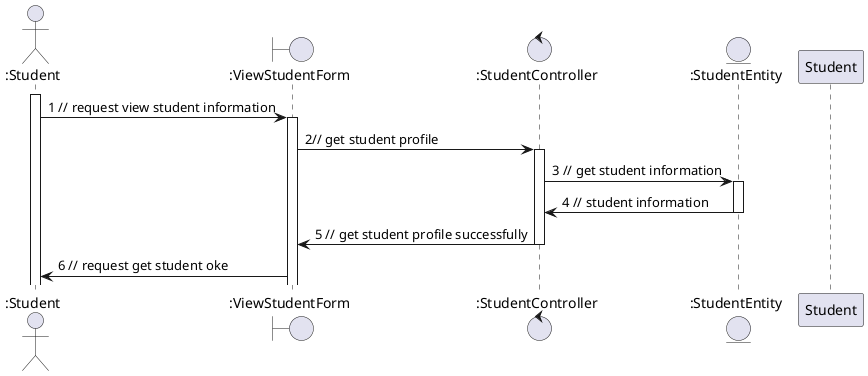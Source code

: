 @startuml viewStudent

actor ":Student"
boundary ":ViewStudentForm"
control ":StudentController"
entity ":StudentEntity"

activate ":Student"
":Student" -> ":ViewStudentForm": 1 // request view student information
activate ":ViewStudentForm"
":ViewStudentForm" -> ":StudentController": 2// get student profile
activate ":StudentController"
":StudentController" -> ":StudentEntity": 3 // get student information
activate ":StudentEntity"
":StudentEntity" -> ":StudentController": 4 // student information
deactivate ":StudentEntity"
":StudentController" -> ":ViewStudentForm": 5 // get student profile successfully
deactivate ":StudentController"
":ViewStudentForm" -> ":Student": 6 // request get student oke
deactivate "Student"

@enduml